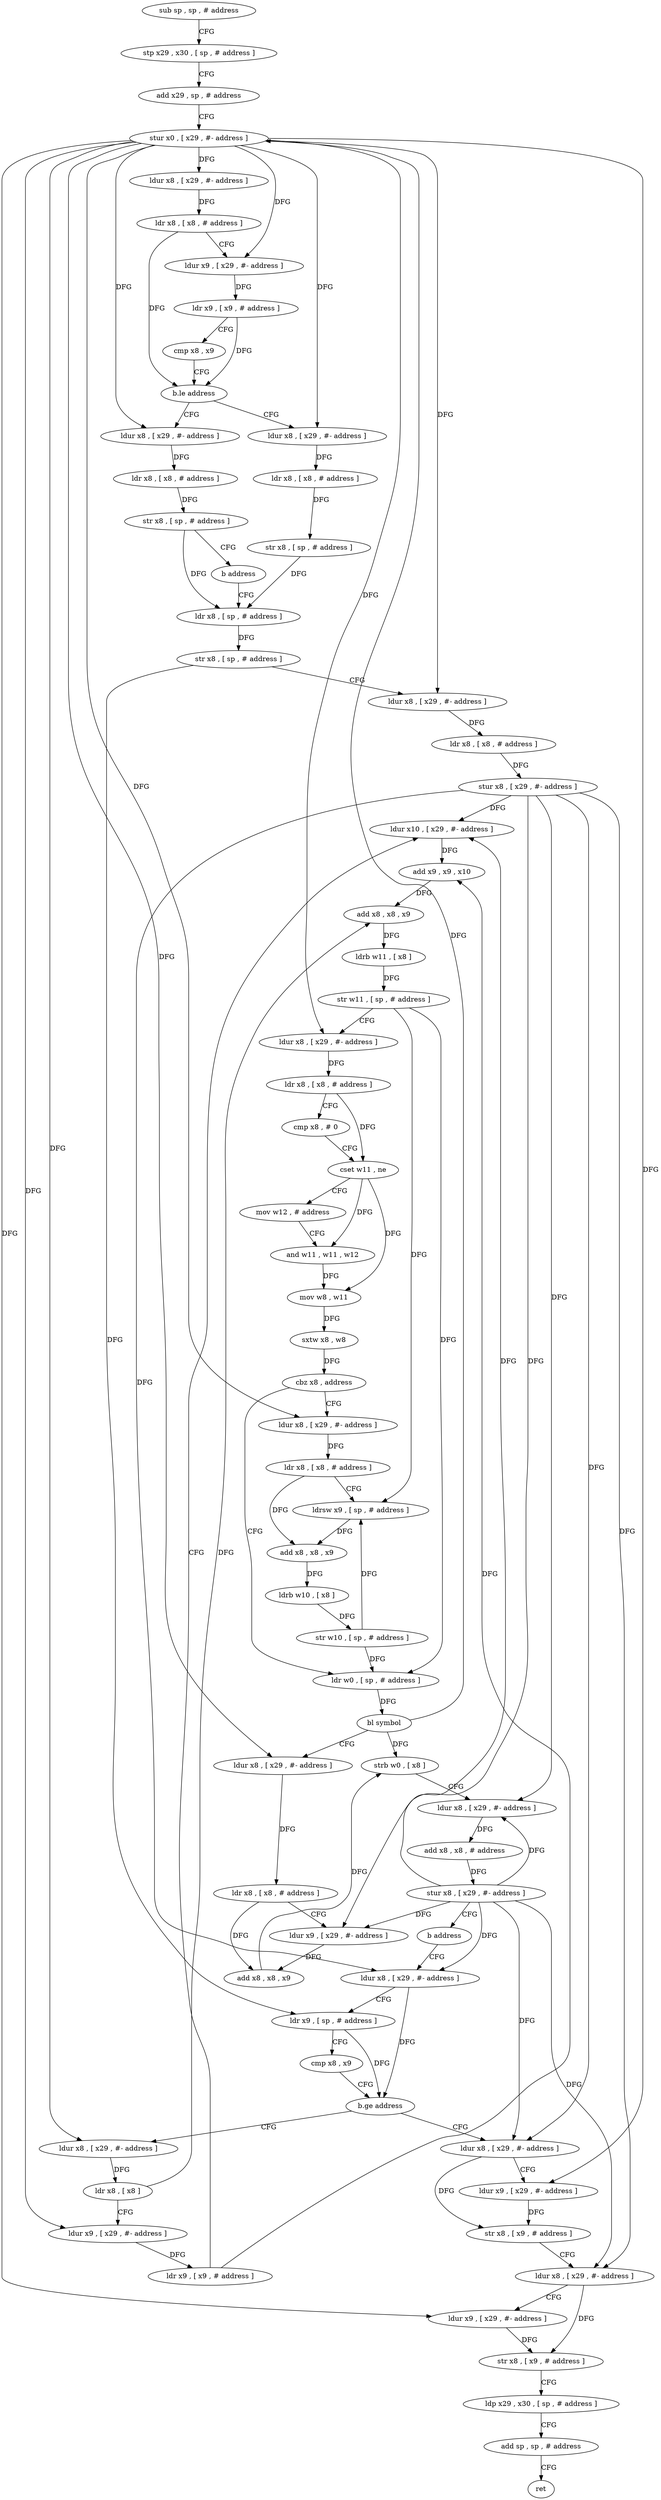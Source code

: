 digraph "func" {
"4245568" [label = "sub sp , sp , # address" ]
"4245572" [label = "stp x29 , x30 , [ sp , # address ]" ]
"4245576" [label = "add x29 , sp , # address" ]
"4245580" [label = "stur x0 , [ x29 , #- address ]" ]
"4245584" [label = "ldur x8 , [ x29 , #- address ]" ]
"4245588" [label = "ldr x8 , [ x8 , # address ]" ]
"4245592" [label = "ldur x9 , [ x29 , #- address ]" ]
"4245596" [label = "ldr x9 , [ x9 , # address ]" ]
"4245600" [label = "cmp x8 , x9" ]
"4245604" [label = "b.le address" ]
"4245624" [label = "ldur x8 , [ x29 , #- address ]" ]
"4245608" [label = "ldur x8 , [ x29 , #- address ]" ]
"4245628" [label = "ldr x8 , [ x8 , # address ]" ]
"4245632" [label = "str x8 , [ sp , # address ]" ]
"4245636" [label = "ldr x8 , [ sp , # address ]" ]
"4245612" [label = "ldr x8 , [ x8 , # address ]" ]
"4245616" [label = "str x8 , [ sp , # address ]" ]
"4245620" [label = "b address" ]
"4245812" [label = "ldur x8 , [ x29 , #- address ]" ]
"4245816" [label = "ldur x9 , [ x29 , #- address ]" ]
"4245820" [label = "str x8 , [ x9 , # address ]" ]
"4245824" [label = "ldur x8 , [ x29 , #- address ]" ]
"4245828" [label = "ldur x9 , [ x29 , #- address ]" ]
"4245832" [label = "str x8 , [ x9 , # address ]" ]
"4245836" [label = "ldp x29 , x30 , [ sp , # address ]" ]
"4245840" [label = "add sp , sp , # address" ]
"4245844" [label = "ret" ]
"4245672" [label = "ldur x8 , [ x29 , #- address ]" ]
"4245676" [label = "ldr x8 , [ x8 ]" ]
"4245680" [label = "ldur x9 , [ x29 , #- address ]" ]
"4245684" [label = "ldr x9 , [ x9 , # address ]" ]
"4245688" [label = "ldur x10 , [ x29 , #- address ]" ]
"4245692" [label = "add x9 , x9 , x10" ]
"4245696" [label = "add x8 , x8 , x9" ]
"4245700" [label = "ldrb w11 , [ x8 ]" ]
"4245704" [label = "str w11 , [ sp , # address ]" ]
"4245708" [label = "ldur x8 , [ x29 , #- address ]" ]
"4245712" [label = "ldr x8 , [ x8 , # address ]" ]
"4245716" [label = "cmp x8 , # 0" ]
"4245720" [label = "cset w11 , ne" ]
"4245724" [label = "mov w12 , # address" ]
"4245728" [label = "and w11 , w11 , w12" ]
"4245732" [label = "mov w8 , w11" ]
"4245736" [label = "sxtw x8 , w8" ]
"4245740" [label = "cbz x8 , address" ]
"4245768" [label = "ldr w0 , [ sp , # address ]" ]
"4245744" [label = "ldur x8 , [ x29 , #- address ]" ]
"4245640" [label = "str x8 , [ sp , # address ]" ]
"4245644" [label = "ldur x8 , [ x29 , #- address ]" ]
"4245648" [label = "ldr x8 , [ x8 , # address ]" ]
"4245652" [label = "stur x8 , [ x29 , #- address ]" ]
"4245656" [label = "ldur x8 , [ x29 , #- address ]" ]
"4245772" [label = "bl symbol" ]
"4245776" [label = "ldur x8 , [ x29 , #- address ]" ]
"4245780" [label = "ldr x8 , [ x8 , # address ]" ]
"4245784" [label = "ldur x9 , [ x29 , #- address ]" ]
"4245788" [label = "add x8 , x8 , x9" ]
"4245792" [label = "strb w0 , [ x8 ]" ]
"4245796" [label = "ldur x8 , [ x29 , #- address ]" ]
"4245800" [label = "add x8 , x8 , # address" ]
"4245804" [label = "stur x8 , [ x29 , #- address ]" ]
"4245808" [label = "b address" ]
"4245748" [label = "ldr x8 , [ x8 , # address ]" ]
"4245752" [label = "ldrsw x9 , [ sp , # address ]" ]
"4245756" [label = "add x8 , x8 , x9" ]
"4245760" [label = "ldrb w10 , [ x8 ]" ]
"4245764" [label = "str w10 , [ sp , # address ]" ]
"4245660" [label = "ldr x9 , [ sp , # address ]" ]
"4245664" [label = "cmp x8 , x9" ]
"4245668" [label = "b.ge address" ]
"4245568" -> "4245572" [ label = "CFG" ]
"4245572" -> "4245576" [ label = "CFG" ]
"4245576" -> "4245580" [ label = "CFG" ]
"4245580" -> "4245584" [ label = "DFG" ]
"4245580" -> "4245592" [ label = "DFG" ]
"4245580" -> "4245624" [ label = "DFG" ]
"4245580" -> "4245608" [ label = "DFG" ]
"4245580" -> "4245644" [ label = "DFG" ]
"4245580" -> "4245816" [ label = "DFG" ]
"4245580" -> "4245828" [ label = "DFG" ]
"4245580" -> "4245672" [ label = "DFG" ]
"4245580" -> "4245680" [ label = "DFG" ]
"4245580" -> "4245708" [ label = "DFG" ]
"4245580" -> "4245776" [ label = "DFG" ]
"4245580" -> "4245744" [ label = "DFG" ]
"4245584" -> "4245588" [ label = "DFG" ]
"4245588" -> "4245592" [ label = "CFG" ]
"4245588" -> "4245604" [ label = "DFG" ]
"4245592" -> "4245596" [ label = "DFG" ]
"4245596" -> "4245600" [ label = "CFG" ]
"4245596" -> "4245604" [ label = "DFG" ]
"4245600" -> "4245604" [ label = "CFG" ]
"4245604" -> "4245624" [ label = "CFG" ]
"4245604" -> "4245608" [ label = "CFG" ]
"4245624" -> "4245628" [ label = "DFG" ]
"4245608" -> "4245612" [ label = "DFG" ]
"4245628" -> "4245632" [ label = "DFG" ]
"4245632" -> "4245636" [ label = "DFG" ]
"4245636" -> "4245640" [ label = "DFG" ]
"4245612" -> "4245616" [ label = "DFG" ]
"4245616" -> "4245620" [ label = "CFG" ]
"4245616" -> "4245636" [ label = "DFG" ]
"4245620" -> "4245636" [ label = "CFG" ]
"4245812" -> "4245816" [ label = "CFG" ]
"4245812" -> "4245820" [ label = "DFG" ]
"4245816" -> "4245820" [ label = "DFG" ]
"4245820" -> "4245824" [ label = "CFG" ]
"4245824" -> "4245828" [ label = "CFG" ]
"4245824" -> "4245832" [ label = "DFG" ]
"4245828" -> "4245832" [ label = "DFG" ]
"4245832" -> "4245836" [ label = "CFG" ]
"4245836" -> "4245840" [ label = "CFG" ]
"4245840" -> "4245844" [ label = "CFG" ]
"4245672" -> "4245676" [ label = "DFG" ]
"4245676" -> "4245680" [ label = "CFG" ]
"4245676" -> "4245696" [ label = "DFG" ]
"4245680" -> "4245684" [ label = "DFG" ]
"4245684" -> "4245688" [ label = "CFG" ]
"4245684" -> "4245692" [ label = "DFG" ]
"4245688" -> "4245692" [ label = "DFG" ]
"4245692" -> "4245696" [ label = "DFG" ]
"4245696" -> "4245700" [ label = "DFG" ]
"4245700" -> "4245704" [ label = "DFG" ]
"4245704" -> "4245708" [ label = "CFG" ]
"4245704" -> "4245768" [ label = "DFG" ]
"4245704" -> "4245752" [ label = "DFG" ]
"4245708" -> "4245712" [ label = "DFG" ]
"4245712" -> "4245716" [ label = "CFG" ]
"4245712" -> "4245720" [ label = "DFG" ]
"4245716" -> "4245720" [ label = "CFG" ]
"4245720" -> "4245724" [ label = "CFG" ]
"4245720" -> "4245728" [ label = "DFG" ]
"4245720" -> "4245732" [ label = "DFG" ]
"4245724" -> "4245728" [ label = "CFG" ]
"4245728" -> "4245732" [ label = "DFG" ]
"4245732" -> "4245736" [ label = "DFG" ]
"4245736" -> "4245740" [ label = "DFG" ]
"4245740" -> "4245768" [ label = "CFG" ]
"4245740" -> "4245744" [ label = "CFG" ]
"4245768" -> "4245772" [ label = "DFG" ]
"4245744" -> "4245748" [ label = "DFG" ]
"4245640" -> "4245644" [ label = "CFG" ]
"4245640" -> "4245660" [ label = "DFG" ]
"4245644" -> "4245648" [ label = "DFG" ]
"4245648" -> "4245652" [ label = "DFG" ]
"4245652" -> "4245656" [ label = "DFG" ]
"4245652" -> "4245812" [ label = "DFG" ]
"4245652" -> "4245824" [ label = "DFG" ]
"4245652" -> "4245688" [ label = "DFG" ]
"4245652" -> "4245784" [ label = "DFG" ]
"4245652" -> "4245796" [ label = "DFG" ]
"4245656" -> "4245660" [ label = "CFG" ]
"4245656" -> "4245668" [ label = "DFG" ]
"4245772" -> "4245776" [ label = "CFG" ]
"4245772" -> "4245580" [ label = "DFG" ]
"4245772" -> "4245792" [ label = "DFG" ]
"4245776" -> "4245780" [ label = "DFG" ]
"4245780" -> "4245784" [ label = "CFG" ]
"4245780" -> "4245788" [ label = "DFG" ]
"4245784" -> "4245788" [ label = "DFG" ]
"4245788" -> "4245792" [ label = "DFG" ]
"4245792" -> "4245796" [ label = "CFG" ]
"4245796" -> "4245800" [ label = "DFG" ]
"4245800" -> "4245804" [ label = "DFG" ]
"4245804" -> "4245808" [ label = "CFG" ]
"4245804" -> "4245656" [ label = "DFG" ]
"4245804" -> "4245812" [ label = "DFG" ]
"4245804" -> "4245824" [ label = "DFG" ]
"4245804" -> "4245688" [ label = "DFG" ]
"4245804" -> "4245784" [ label = "DFG" ]
"4245804" -> "4245796" [ label = "DFG" ]
"4245808" -> "4245656" [ label = "CFG" ]
"4245748" -> "4245752" [ label = "CFG" ]
"4245748" -> "4245756" [ label = "DFG" ]
"4245752" -> "4245756" [ label = "DFG" ]
"4245756" -> "4245760" [ label = "DFG" ]
"4245760" -> "4245764" [ label = "DFG" ]
"4245764" -> "4245768" [ label = "DFG" ]
"4245764" -> "4245752" [ label = "DFG" ]
"4245660" -> "4245664" [ label = "CFG" ]
"4245660" -> "4245668" [ label = "DFG" ]
"4245664" -> "4245668" [ label = "CFG" ]
"4245668" -> "4245812" [ label = "CFG" ]
"4245668" -> "4245672" [ label = "CFG" ]
}
